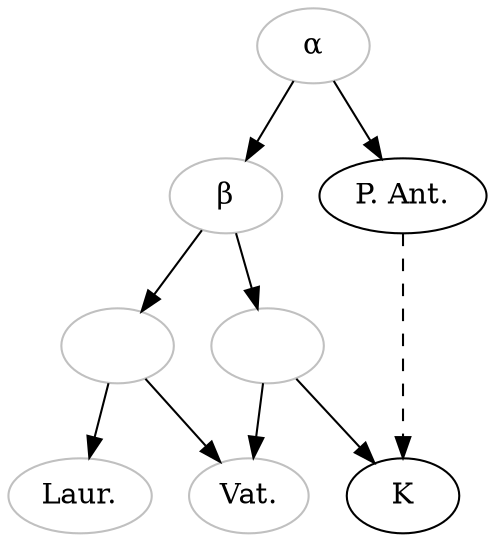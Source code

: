 digraph {
archetyp [color="grey", label="α"] 
hyparchetypbeta [color="grey", label="β"] 
archetyp -> hyparchetypbeta 
PAnt [label="P. Ant."] 
archetyp -> PAnt 
GroupLaur [label="Laur.", color="grey"] 
GroupVat [label="Vat.", color="grey"] 
1 [color="grey", label=""] 
2 [color="grey", label=""] 
hyparchetypbeta -> 1 
1 -> K 
1 -> GroupVat 
hyparchetypbeta -> 2 
2 -> GroupLaur 
2 -> GroupVat 
PAnt -> K [style="dashed"]
}
